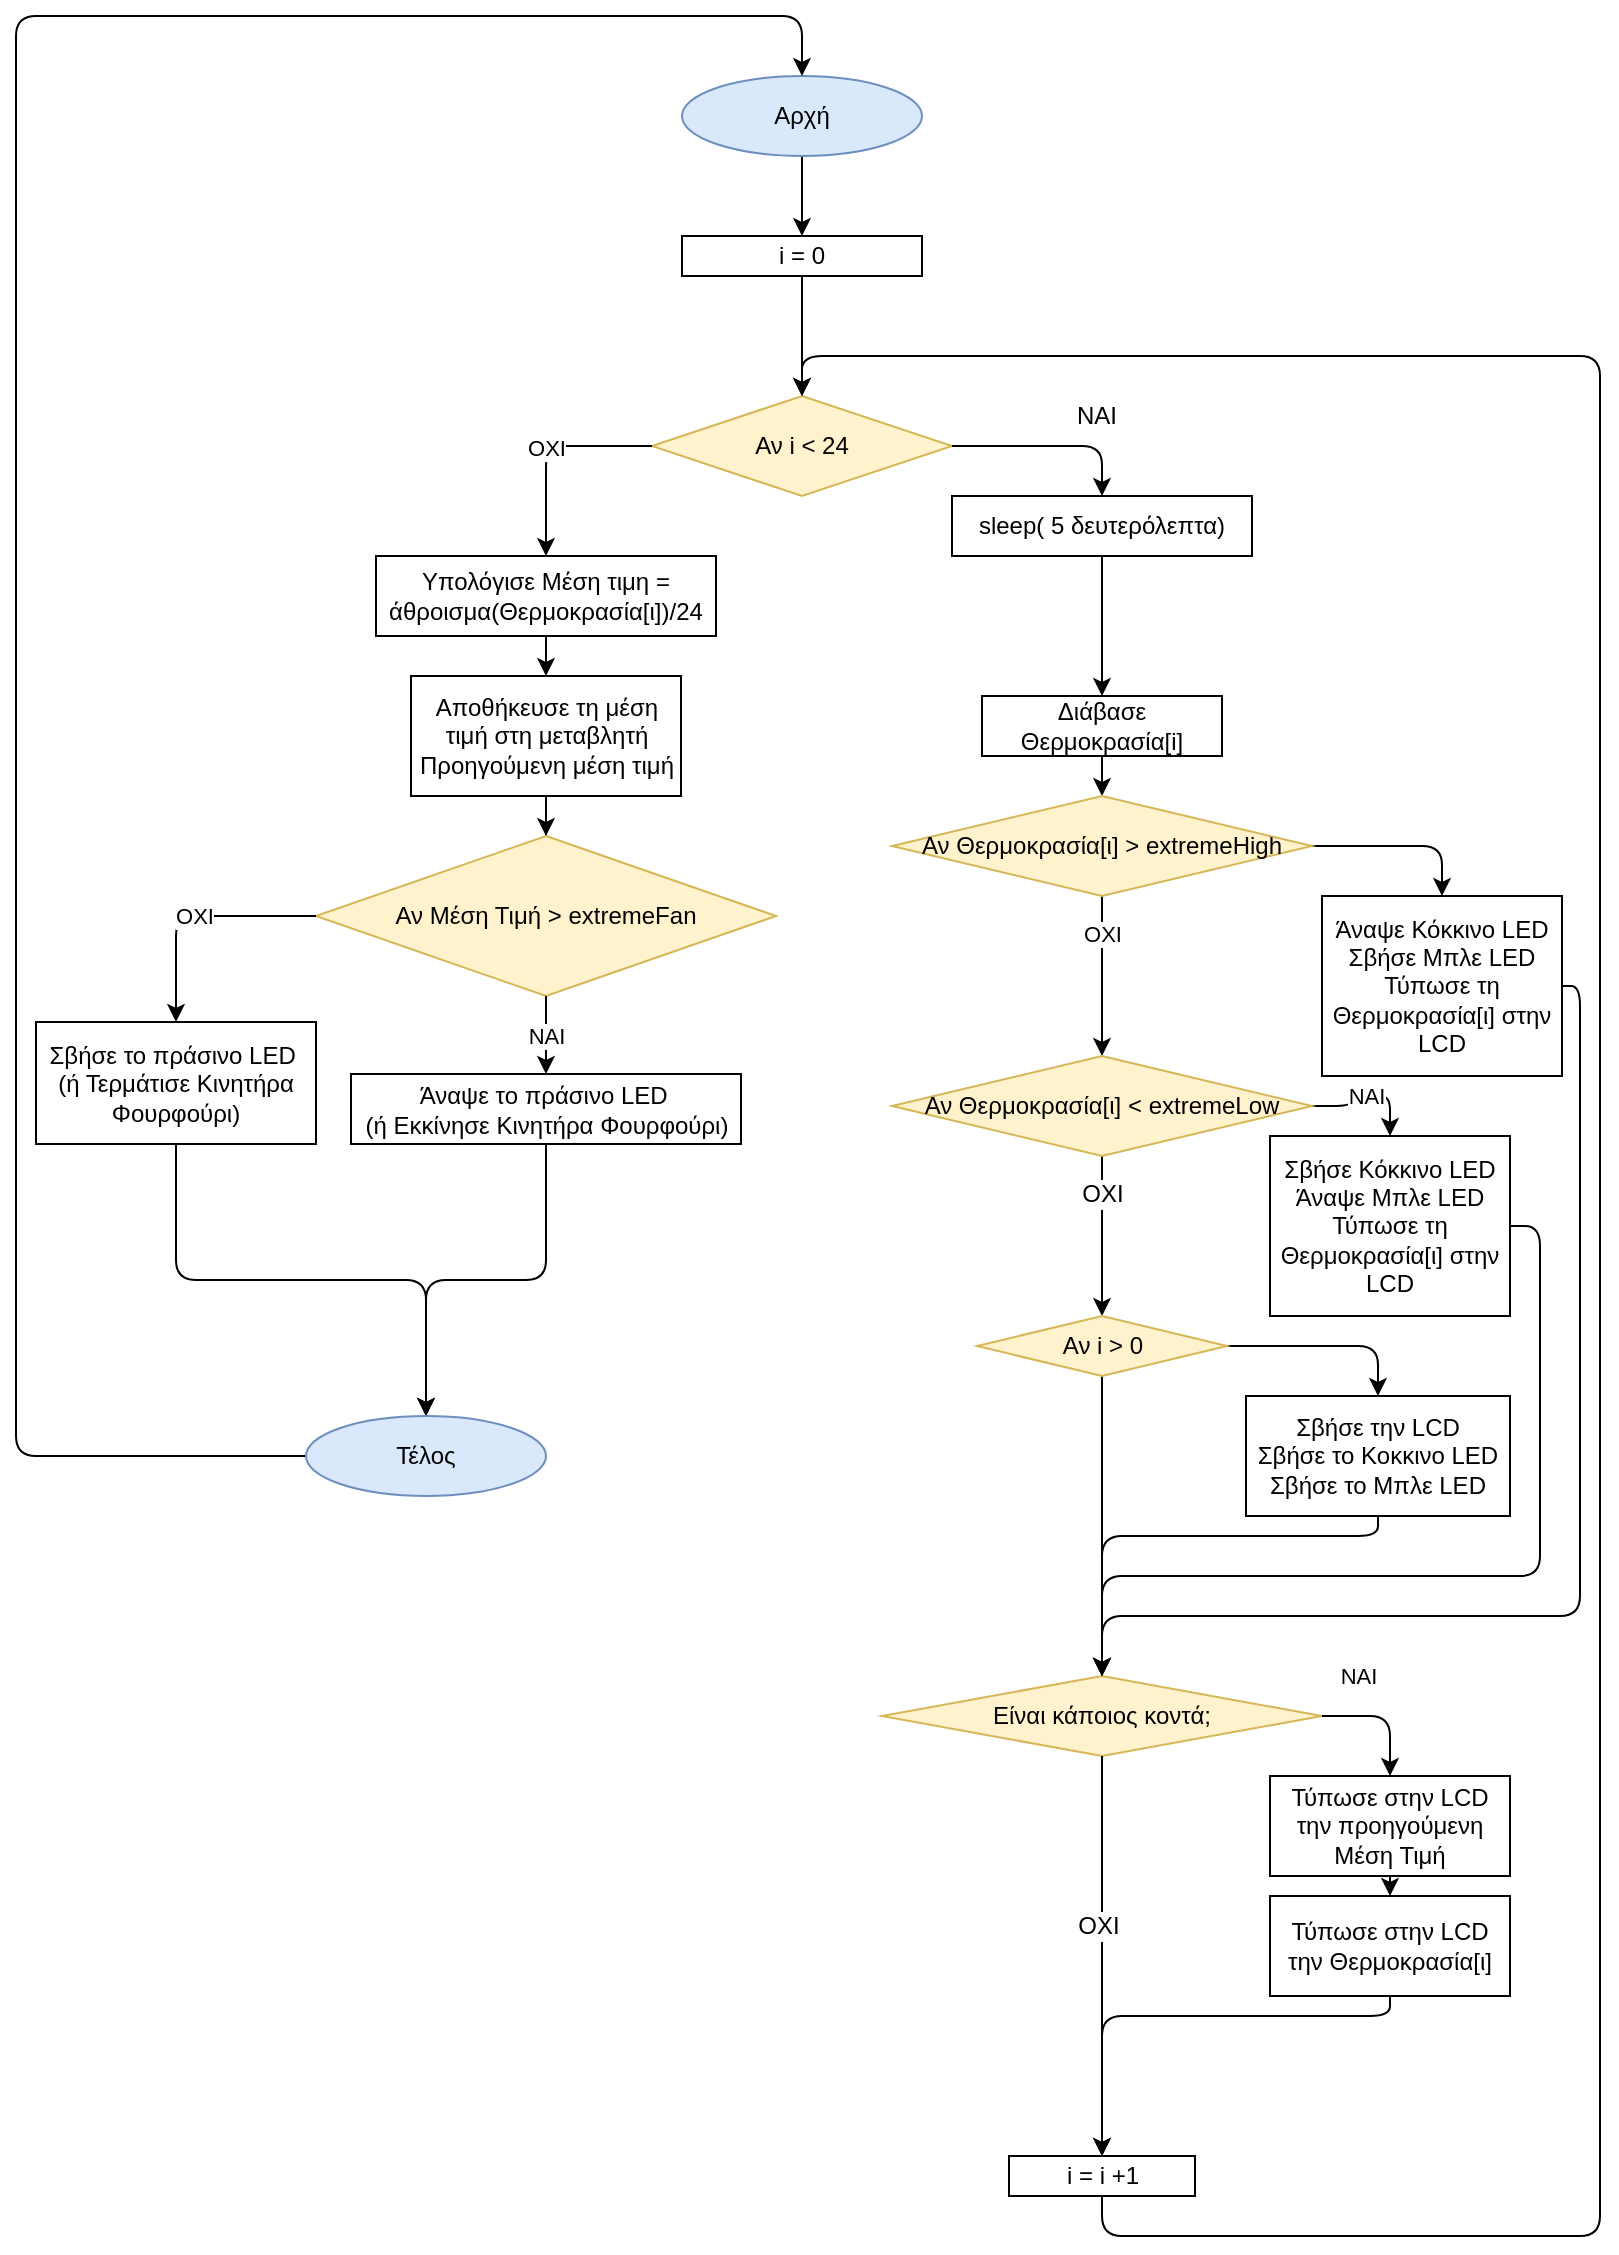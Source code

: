 <mxfile version="10.6.7" type="device"><diagram id="vuffkwAjDP93bjpEIRlv" name="Page-1"><mxGraphModel dx="1327" dy="778" grid="1" gridSize="10" guides="1" tooltips="1" connect="1" arrows="1" fold="1" page="1" pageScale="1" pageWidth="827" pageHeight="1169" math="0" shadow="0"><root><mxCell id="0"/><mxCell id="1" parent="0"/><mxCell id="jDqW3Mp802qH_IWcDawT-2" value="i = 0" style="rounded=0;whiteSpace=wrap;html=1;" parent="1" vertex="1"><mxGeometry x="351" y="130" width="120" height="20" as="geometry"/></mxCell><mxCell id="jDqW3Mp802qH_IWcDawT-4" value="Αν i &amp;lt; 24" style="rhombus;whiteSpace=wrap;html=1;fillColor=#fff2cc;strokeColor=#d6b656;" parent="1" vertex="1"><mxGeometry x="336" y="210" width="150" height="50" as="geometry"/></mxCell><mxCell id="jDqW3Mp802qH_IWcDawT-5" value="" style="endArrow=classic;html=1;exitX=1;exitY=0.5;exitDx=0;exitDy=0;entryX=0.5;entryY=0;entryDx=0;entryDy=0;" parent="1" source="jDqW3Mp802qH_IWcDawT-4" target="jDqW3Mp802qH_IWcDawT-8" edge="1"><mxGeometry width="50" height="50" relative="1" as="geometry"><mxPoint x="523" y="240" as="sourcePoint"/><mxPoint x="583" y="280" as="targetPoint"/><Array as="points"><mxPoint x="561" y="235"/></Array></mxGeometry></mxCell><mxCell id="jDqW3Mp802qH_IWcDawT-27" value="ΝΑΙ" style="text;html=1;resizable=0;points=[];align=center;verticalAlign=middle;labelBackgroundColor=#ffffff;" parent="jDqW3Mp802qH_IWcDawT-5" vertex="1" connectable="0"><mxGeometry y="-1" relative="1" as="geometry"><mxPoint x="22" y="-16" as="offset"/></mxGeometry></mxCell><mxCell id="jDqW3Mp802qH_IWcDawT-7" value="" style="endArrow=classic;html=1;exitX=0.5;exitY=1;exitDx=0;exitDy=0;entryX=0.5;entryY=0;entryDx=0;entryDy=0;" parent="1" source="jDqW3Mp802qH_IWcDawT-2" target="jDqW3Mp802qH_IWcDawT-4" edge="1"><mxGeometry width="50" height="50" relative="1" as="geometry"><mxPoint x="343" y="330" as="sourcePoint"/><mxPoint x="393" y="280" as="targetPoint"/></mxGeometry></mxCell><mxCell id="jDqW3Mp802qH_IWcDawT-8" value="sleep( 5 δευτερόλεπτα)" style="rounded=0;whiteSpace=wrap;html=1;" parent="1" vertex="1"><mxGeometry x="486" y="260" width="150" height="30" as="geometry"/></mxCell><mxCell id="jDqW3Mp802qH_IWcDawT-58" style="edgeStyle=orthogonalEdgeStyle;rounded=0;orthogonalLoop=1;jettySize=auto;html=1;exitX=0.5;exitY=1;exitDx=0;exitDy=0;entryX=0.5;entryY=0;entryDx=0;entryDy=0;" parent="1" source="jDqW3Mp802qH_IWcDawT-14" target="jDqW3Mp802qH_IWcDawT-56" edge="1"><mxGeometry relative="1" as="geometry"/></mxCell><mxCell id="jDqW3Mp802qH_IWcDawT-14" value="Διάβασε Θερμοκρασία[i]" style="rounded=0;whiteSpace=wrap;html=1;" parent="1" vertex="1"><mxGeometry x="501" y="360" width="120" height="30" as="geometry"/></mxCell><mxCell id="jDqW3Mp802qH_IWcDawT-15" value="" style="endArrow=classic;html=1;exitX=0.5;exitY=1;exitDx=0;exitDy=0;entryX=0.5;entryY=0;entryDx=0;entryDy=0;" parent="1" source="jDqW3Mp802qH_IWcDawT-8" target="jDqW3Mp802qH_IWcDawT-14" edge="1"><mxGeometry width="50" height="50" relative="1" as="geometry"><mxPoint x="561" y="310" as="sourcePoint"/><mxPoint x="578" y="310" as="targetPoint"/></mxGeometry></mxCell><mxCell id="jDqW3Mp802qH_IWcDawT-17" style="edgeStyle=orthogonalEdgeStyle;rounded=0;orthogonalLoop=1;jettySize=auto;html=1;exitX=0.5;exitY=1;exitDx=0;exitDy=0;" parent="1" source="jDqW3Mp802qH_IWcDawT-14" target="jDqW3Mp802qH_IWcDawT-14" edge="1"><mxGeometry relative="1" as="geometry"/></mxCell><mxCell id="jDqW3Mp802qH_IWcDawT-18" value="Είναι κάποιος κοντά;" style="rhombus;whiteSpace=wrap;html=1;fillColor=#fff2cc;strokeColor=#d6b656;" parent="1" vertex="1"><mxGeometry x="451" y="850" width="220" height="40" as="geometry"/></mxCell><mxCell id="jDqW3Mp802qH_IWcDawT-20" value="Τύπωσε στην LCD την προηγούμενη Μέση Τιμή" style="rounded=0;whiteSpace=wrap;html=1;" parent="1" vertex="1"><mxGeometry x="645" y="900" width="120" height="50" as="geometry"/></mxCell><mxCell id="jDqW3Mp802qH_IWcDawT-21" value="ΝΑΙ" style="endArrow=classic;html=1;exitX=1;exitY=0.5;exitDx=0;exitDy=0;entryX=0.5;entryY=0;entryDx=0;entryDy=0;" parent="1" source="jDqW3Mp802qH_IWcDawT-18" target="jDqW3Mp802qH_IWcDawT-20" edge="1"><mxGeometry x="-0.127" y="10" width="50" height="50" relative="1" as="geometry"><mxPoint x="689" y="880" as="sourcePoint"/><mxPoint x="739" y="830" as="targetPoint"/><Array as="points"><mxPoint x="705" y="870"/></Array><mxPoint x="-10" y="-10" as="offset"/></mxGeometry></mxCell><mxCell id="jDqW3Mp802qH_IWcDawT-88" style="edgeStyle=orthogonalEdgeStyle;rounded=1;orthogonalLoop=1;jettySize=auto;html=1;exitX=0.5;exitY=1;exitDx=0;exitDy=0;entryX=0.5;entryY=0;entryDx=0;entryDy=0;" parent="1" source="jDqW3Mp802qH_IWcDawT-22" target="jDqW3Mp802qH_IWcDawT-28" edge="1"><mxGeometry relative="1" as="geometry"><Array as="points"><mxPoint x="705" y="1020"/><mxPoint x="561" y="1020"/></Array></mxGeometry></mxCell><mxCell id="jDqW3Mp802qH_IWcDawT-22" value="&lt;span&gt;Τύπωσε στην LCD την Θερμοκρασία[ι]&lt;/span&gt;" style="rounded=0;whiteSpace=wrap;html=1;" parent="1" vertex="1"><mxGeometry x="645" y="960" width="120" height="50" as="geometry"/></mxCell><mxCell id="jDqW3Mp802qH_IWcDawT-23" value="" style="endArrow=classic;html=1;exitX=0.5;exitY=1;exitDx=0;exitDy=0;entryX=0.5;entryY=0;entryDx=0;entryDy=0;" parent="1" source="jDqW3Mp802qH_IWcDawT-20" target="jDqW3Mp802qH_IWcDawT-22" edge="1"><mxGeometry width="50" height="50" relative="1" as="geometry"><mxPoint x="429" y="1000" as="sourcePoint"/><mxPoint x="479" y="950" as="targetPoint"/></mxGeometry></mxCell><mxCell id="jDqW3Mp802qH_IWcDawT-24" value="" style="endArrow=classic;html=1;exitX=0.5;exitY=1;exitDx=0;exitDy=0;entryX=0.5;entryY=0;entryDx=0;entryDy=0;" parent="1" source="jDqW3Mp802qH_IWcDawT-18" target="jDqW3Mp802qH_IWcDawT-28" edge="1"><mxGeometry width="50" height="50" relative="1" as="geometry"><mxPoint x="529" y="950" as="sourcePoint"/><mxPoint x="552" y="1040" as="targetPoint"/></mxGeometry></mxCell><mxCell id="jDqW3Mp802qH_IWcDawT-50" value="ΟΧΙ" style="text;html=1;resizable=0;points=[];align=center;verticalAlign=middle;labelBackgroundColor=#ffffff;" parent="jDqW3Mp802qH_IWcDawT-24" vertex="1" connectable="0"><mxGeometry x="-0.153" y="-2" relative="1" as="geometry"><mxPoint as="offset"/></mxGeometry></mxCell><mxCell id="jDqW3Mp802qH_IWcDawT-91" style="edgeStyle=orthogonalEdgeStyle;rounded=1;orthogonalLoop=1;jettySize=auto;html=1;exitX=0.5;exitY=1;exitDx=0;exitDy=0;entryX=0.5;entryY=0;entryDx=0;entryDy=0;" parent="1" source="jDqW3Mp802qH_IWcDawT-28" target="jDqW3Mp802qH_IWcDawT-4" edge="1"><mxGeometry relative="1" as="geometry"><Array as="points"><mxPoint x="561" y="1130"/><mxPoint x="810" y="1130"/><mxPoint x="810" y="190"/><mxPoint x="411" y="190"/></Array></mxGeometry></mxCell><mxCell id="jDqW3Mp802qH_IWcDawT-28" value="i = i +1" style="rounded=0;whiteSpace=wrap;html=1;" parent="1" vertex="1"><mxGeometry x="514.5" y="1090" width="93" height="20" as="geometry"/></mxCell><mxCell id="jDqW3Mp802qH_IWcDawT-33" value="ΟΧΙ" style="endArrow=classic;html=1;exitX=0;exitY=0.5;exitDx=0;exitDy=0;entryX=0.5;entryY=0;entryDx=0;entryDy=0;" parent="1" source="jDqW3Mp802qH_IWcDawT-4" target="jDqW3Mp802qH_IWcDawT-35" edge="1"><mxGeometry width="50" height="50" relative="1" as="geometry"><mxPoint x="228" y="250" as="sourcePoint"/><mxPoint x="276" y="290" as="targetPoint"/><Array as="points"><mxPoint x="283" y="235"/></Array></mxGeometry></mxCell><mxCell id="jDqW3Mp802qH_IWcDawT-34" style="edgeStyle=orthogonalEdgeStyle;rounded=0;orthogonalLoop=1;jettySize=auto;html=1;exitX=0.5;exitY=1;exitDx=0;exitDy=0;" parent="1" edge="1"><mxGeometry relative="1" as="geometry"><mxPoint x="276" y="350" as="sourcePoint"/><mxPoint x="276" y="350" as="targetPoint"/></mxGeometry></mxCell><mxCell id="jDqW3Mp802qH_IWcDawT-35" value="Υπολόγισε Μέση τιμη = άθροισμα(Θερμοκρασία[ι])/24" style="rounded=0;whiteSpace=wrap;html=1;" parent="1" vertex="1"><mxGeometry x="198" y="290" width="170" height="40" as="geometry"/></mxCell><mxCell id="jDqW3Mp802qH_IWcDawT-40" value="" style="edgeStyle=orthogonalEdgeStyle;rounded=0;orthogonalLoop=1;jettySize=auto;html=1;" parent="1" source="jDqW3Mp802qH_IWcDawT-36" target="jDqW3Mp802qH_IWcDawT-39" edge="1"><mxGeometry relative="1" as="geometry"/></mxCell><mxCell id="jDqW3Mp802qH_IWcDawT-36" value="Αποθήκευσε τη μέση τιμή στη μεταβλητή Προηγούμενη μέση τιμή" style="rounded=0;whiteSpace=wrap;html=1;" parent="1" vertex="1"><mxGeometry x="215.5" y="350" width="135" height="60" as="geometry"/></mxCell><mxCell id="jDqW3Mp802qH_IWcDawT-37" value="" style="endArrow=classic;html=1;exitX=0.5;exitY=1;exitDx=0;exitDy=0;entryX=0.5;entryY=0;entryDx=0;entryDy=0;" parent="1" source="jDqW3Mp802qH_IWcDawT-35" target="jDqW3Mp802qH_IWcDawT-36" edge="1"><mxGeometry width="50" height="50" relative="1" as="geometry"><mxPoint x="198" y="790" as="sourcePoint"/><mxPoint x="248" y="740" as="targetPoint"/></mxGeometry></mxCell><mxCell id="jDqW3Mp802qH_IWcDawT-39" value="Αν Μέση Τιμή &amp;gt; extremeFan" style="rhombus;whiteSpace=wrap;html=1;fillColor=#fff2cc;strokeColor=#d6b656;" parent="1" vertex="1"><mxGeometry x="168" y="430" width="230" height="80" as="geometry"/></mxCell><mxCell id="jDqW3Mp802qH_IWcDawT-102" style="edgeStyle=orthogonalEdgeStyle;rounded=1;orthogonalLoop=1;jettySize=auto;html=1;exitX=0.5;exitY=1;exitDx=0;exitDy=0;" parent="1" source="jDqW3Mp802qH_IWcDawT-41" target="jDqW3Mp802qH_IWcDawT-99" edge="1"><mxGeometry relative="1" as="geometry"/></mxCell><mxCell id="jDqW3Mp802qH_IWcDawT-41" value="Άναψε το πράσινο LED&amp;nbsp;&lt;br&gt;(ή&amp;nbsp;Εκκίνησε Κινητήρα Φουρφούρι)&lt;br&gt;" style="rounded=0;whiteSpace=wrap;html=1;" parent="1" vertex="1"><mxGeometry x="185.5" y="549" width="195" height="35" as="geometry"/></mxCell><mxCell id="jDqW3Mp802qH_IWcDawT-45" value="ΝΑΙ" style="endArrow=classic;html=1;exitX=0.5;exitY=1;exitDx=0;exitDy=0;entryX=0.5;entryY=0;entryDx=0;entryDy=0;" parent="1" source="jDqW3Mp802qH_IWcDawT-39" target="jDqW3Mp802qH_IWcDawT-41" edge="1"><mxGeometry width="50" height="50" relative="1" as="geometry"><mxPoint x="248" y="550" as="sourcePoint"/><mxPoint x="298" y="500" as="targetPoint"/></mxGeometry></mxCell><mxCell id="jDqW3Mp802qH_IWcDawT-101" style="edgeStyle=orthogonalEdgeStyle;rounded=1;orthogonalLoop=1;jettySize=auto;html=1;exitX=0.5;exitY=1;exitDx=0;exitDy=0;entryX=0.5;entryY=0;entryDx=0;entryDy=0;" parent="1" source="jDqW3Mp802qH_IWcDawT-46" target="jDqW3Mp802qH_IWcDawT-99" edge="1"><mxGeometry relative="1" as="geometry"/></mxCell><mxCell id="jDqW3Mp802qH_IWcDawT-46" value="Σβήσε το πράσινο LED&amp;nbsp;&lt;br&gt;(ή Τερμάτισε Κινητήρα Φουρφούρι)" style="rounded=0;whiteSpace=wrap;html=1;" parent="1" vertex="1"><mxGeometry x="28" y="523" width="140" height="61" as="geometry"/></mxCell><mxCell id="jDqW3Mp802qH_IWcDawT-49" value="ΟΧΙ" style="endArrow=classic;html=1;exitX=0;exitY=0.5;exitDx=0;exitDy=0;entryX=0.5;entryY=0;entryDx=0;entryDy=0;" parent="1" source="jDqW3Mp802qH_IWcDawT-39" target="jDqW3Mp802qH_IWcDawT-46" edge="1"><mxGeometry width="50" height="50" relative="1" as="geometry"><mxPoint x="88" y="490" as="sourcePoint"/><mxPoint x="138" y="440" as="targetPoint"/><Array as="points"><mxPoint x="98" y="470"/></Array></mxGeometry></mxCell><mxCell id="jDqW3Mp802qH_IWcDawT-106" style="edgeStyle=orthogonalEdgeStyle;rounded=1;orthogonalLoop=1;jettySize=auto;html=1;exitX=0.5;exitY=1;exitDx=0;exitDy=0;entryX=0.5;entryY=0;entryDx=0;entryDy=0;" parent="1" source="jDqW3Mp802qH_IWcDawT-51" target="jDqW3Mp802qH_IWcDawT-2" edge="1"><mxGeometry relative="1" as="geometry"/></mxCell><mxCell id="jDqW3Mp802qH_IWcDawT-51" value="Αρχή" style="ellipse;whiteSpace=wrap;html=1;fillColor=#dae8fc;strokeColor=#6c8ebf;" parent="1" vertex="1"><mxGeometry x="351" y="50" width="120" height="40" as="geometry"/></mxCell><mxCell id="jDqW3Mp802qH_IWcDawT-62" value="OXI" style="edgeStyle=orthogonalEdgeStyle;rounded=0;orthogonalLoop=1;jettySize=auto;html=1;exitX=0.5;exitY=1;exitDx=0;exitDy=0;entryX=0.5;entryY=0;entryDx=0;entryDy=0;" parent="1" source="jDqW3Mp802qH_IWcDawT-56" target="jDqW3Mp802qH_IWcDawT-61" edge="1"><mxGeometry x="-0.538" relative="1" as="geometry"><Array as="points"><mxPoint x="561" y="490"/><mxPoint x="561" y="490"/></Array><mxPoint as="offset"/></mxGeometry></mxCell><mxCell id="FjjmFDMv3Kl5Ru9UG_Fq-2" style="edgeStyle=orthogonalEdgeStyle;rounded=1;orthogonalLoop=1;jettySize=auto;html=1;exitX=1;exitY=0.5;exitDx=0;exitDy=0;entryX=0.5;entryY=0;entryDx=0;entryDy=0;" edge="1" parent="1" source="jDqW3Mp802qH_IWcDawT-56" target="jDqW3Mp802qH_IWcDawT-59"><mxGeometry relative="1" as="geometry"/></mxCell><mxCell id="jDqW3Mp802qH_IWcDawT-56" value="Αν Θερμοκρασία[ι] &amp;gt; extremeHigh" style="rhombus;whiteSpace=wrap;html=1;fillColor=#fff2cc;strokeColor=#d6b656;" parent="1" vertex="1"><mxGeometry x="456" y="410" width="210" height="50" as="geometry"/></mxCell><mxCell id="FjjmFDMv3Kl5Ru9UG_Fq-4" style="edgeStyle=orthogonalEdgeStyle;rounded=1;orthogonalLoop=1;jettySize=auto;html=1;exitX=1;exitY=0.5;exitDx=0;exitDy=0;" edge="1" parent="1" source="jDqW3Mp802qH_IWcDawT-59" target="jDqW3Mp802qH_IWcDawT-18"><mxGeometry relative="1" as="geometry"><Array as="points"><mxPoint x="800" y="505"/><mxPoint x="800" y="820"/><mxPoint x="561" y="820"/></Array></mxGeometry></mxCell><mxCell id="jDqW3Mp802qH_IWcDawT-59" value="Άναψε Κόκκινο LED&lt;br&gt;Σβήσε Μπλε LED&lt;br&gt;Τύπωσε τη Θερμοκρασία[ι] στην LCD&lt;br&gt;" style="rounded=0;whiteSpace=wrap;html=1;" parent="1" vertex="1"><mxGeometry x="671" y="460" width="120" height="90" as="geometry"/></mxCell><mxCell id="jDqW3Mp802qH_IWcDawT-66" value="ΝΑΙ" style="edgeStyle=orthogonalEdgeStyle;rounded=1;orthogonalLoop=1;jettySize=auto;html=1;exitX=1;exitY=0.5;exitDx=0;exitDy=0;entryX=0.5;entryY=0;entryDx=0;entryDy=0;" parent="1" source="jDqW3Mp802qH_IWcDawT-61" target="jDqW3Mp802qH_IWcDawT-65" edge="1"><mxGeometry relative="1" as="geometry"/></mxCell><mxCell id="jDqW3Mp802qH_IWcDawT-94" style="edgeStyle=orthogonalEdgeStyle;rounded=1;orthogonalLoop=1;jettySize=auto;html=1;exitX=0.5;exitY=1;exitDx=0;exitDy=0;" parent="1" source="jDqW3Mp802qH_IWcDawT-61" target="jDqW3Mp802qH_IWcDawT-75" edge="1"><mxGeometry relative="1" as="geometry"/></mxCell><mxCell id="jDqW3Mp802qH_IWcDawT-95" value="OXI" style="text;html=1;resizable=0;points=[];align=center;verticalAlign=middle;labelBackgroundColor=#ffffff;" parent="jDqW3Mp802qH_IWcDawT-94" vertex="1" connectable="0"><mxGeometry x="-0.741" y="3" relative="1" as="geometry"><mxPoint x="-3" y="8" as="offset"/></mxGeometry></mxCell><mxCell id="jDqW3Mp802qH_IWcDawT-61" value="Αν Θερμοκρασία[ι] &amp;lt; extremeLow" style="rhombus;whiteSpace=wrap;html=1;fillColor=#fff2cc;strokeColor=#d6b656;" parent="1" vertex="1"><mxGeometry x="456" y="540" width="210" height="50" as="geometry"/></mxCell><mxCell id="FjjmFDMv3Kl5Ru9UG_Fq-3" style="edgeStyle=orthogonalEdgeStyle;rounded=1;orthogonalLoop=1;jettySize=auto;html=1;exitX=1;exitY=0.5;exitDx=0;exitDy=0;" edge="1" parent="1" source="jDqW3Mp802qH_IWcDawT-65" target="jDqW3Mp802qH_IWcDawT-18"><mxGeometry relative="1" as="geometry"><Array as="points"><mxPoint x="780" y="625"/><mxPoint x="780" y="800"/><mxPoint x="561" y="800"/></Array></mxGeometry></mxCell><mxCell id="jDqW3Mp802qH_IWcDawT-65" value="Σβήσε Κόκκινο LED&lt;br&gt;Άναψε Μπλε LED&lt;br&gt;Τύπωσε τη Θερμοκρασία[ι] στην LCD&lt;br&gt;" style="rounded=0;whiteSpace=wrap;html=1;" parent="1" vertex="1"><mxGeometry x="645" y="580" width="120" height="90" as="geometry"/></mxCell><mxCell id="jDqW3Mp802qH_IWcDawT-85" style="edgeStyle=orthogonalEdgeStyle;rounded=1;orthogonalLoop=1;jettySize=auto;html=1;exitX=0.5;exitY=1;exitDx=0;exitDy=0;entryX=0.5;entryY=0;entryDx=0;entryDy=0;" parent="1" source="jDqW3Mp802qH_IWcDawT-75" target="jDqW3Mp802qH_IWcDawT-18" edge="1"><mxGeometry relative="1" as="geometry"/></mxCell><mxCell id="FjjmFDMv3Kl5Ru9UG_Fq-1" style="edgeStyle=orthogonalEdgeStyle;rounded=1;orthogonalLoop=1;jettySize=auto;html=1;exitX=1;exitY=0.5;exitDx=0;exitDy=0;" edge="1" parent="1" source="jDqW3Mp802qH_IWcDawT-75" target="jDqW3Mp802qH_IWcDawT-76"><mxGeometry relative="1" as="geometry"/></mxCell><mxCell id="jDqW3Mp802qH_IWcDawT-75" value="Αν i &amp;gt; 0" style="rhombus;whiteSpace=wrap;html=1;fillColor=#fff2cc;strokeColor=#d6b656;" parent="1" vertex="1"><mxGeometry x="498.5" y="670" width="125" height="30" as="geometry"/></mxCell><mxCell id="jDqW3Mp802qH_IWcDawT-87" style="edgeStyle=orthogonalEdgeStyle;rounded=1;orthogonalLoop=1;jettySize=auto;html=1;exitX=0.5;exitY=1;exitDx=0;exitDy=0;entryX=0.5;entryY=0;entryDx=0;entryDy=0;" parent="1" source="jDqW3Mp802qH_IWcDawT-76" target="jDqW3Mp802qH_IWcDawT-18" edge="1"><mxGeometry relative="1" as="geometry"><Array as="points"><mxPoint x="699" y="780"/><mxPoint x="561" y="780"/></Array></mxGeometry></mxCell><mxCell id="jDqW3Mp802qH_IWcDawT-76" value="Σβήσε την LCD&lt;br&gt;Σβήσε το Κοκκινο LED&lt;br&gt;Σβήσε το Μπλε LED&lt;br&gt;" style="rounded=0;whiteSpace=wrap;html=1;" parent="1" vertex="1"><mxGeometry x="633" y="710" width="132" height="60" as="geometry"/></mxCell><mxCell id="jDqW3Mp802qH_IWcDawT-103" style="edgeStyle=orthogonalEdgeStyle;rounded=1;orthogonalLoop=1;jettySize=auto;html=1;exitX=0;exitY=0.5;exitDx=0;exitDy=0;entryX=0.5;entryY=0;entryDx=0;entryDy=0;" parent="1" source="jDqW3Mp802qH_IWcDawT-99" target="jDqW3Mp802qH_IWcDawT-51" edge="1"><mxGeometry relative="1" as="geometry"><Array as="points"><mxPoint x="18" y="740"/><mxPoint x="18" y="20"/><mxPoint x="411" y="20"/></Array></mxGeometry></mxCell><mxCell id="jDqW3Mp802qH_IWcDawT-99" value="Τέλος" style="ellipse;whiteSpace=wrap;html=1;fillColor=#dae8fc;strokeColor=#6c8ebf;" parent="1" vertex="1"><mxGeometry x="163" y="720" width="120" height="40" as="geometry"/></mxCell></root></mxGraphModel></diagram></mxfile>